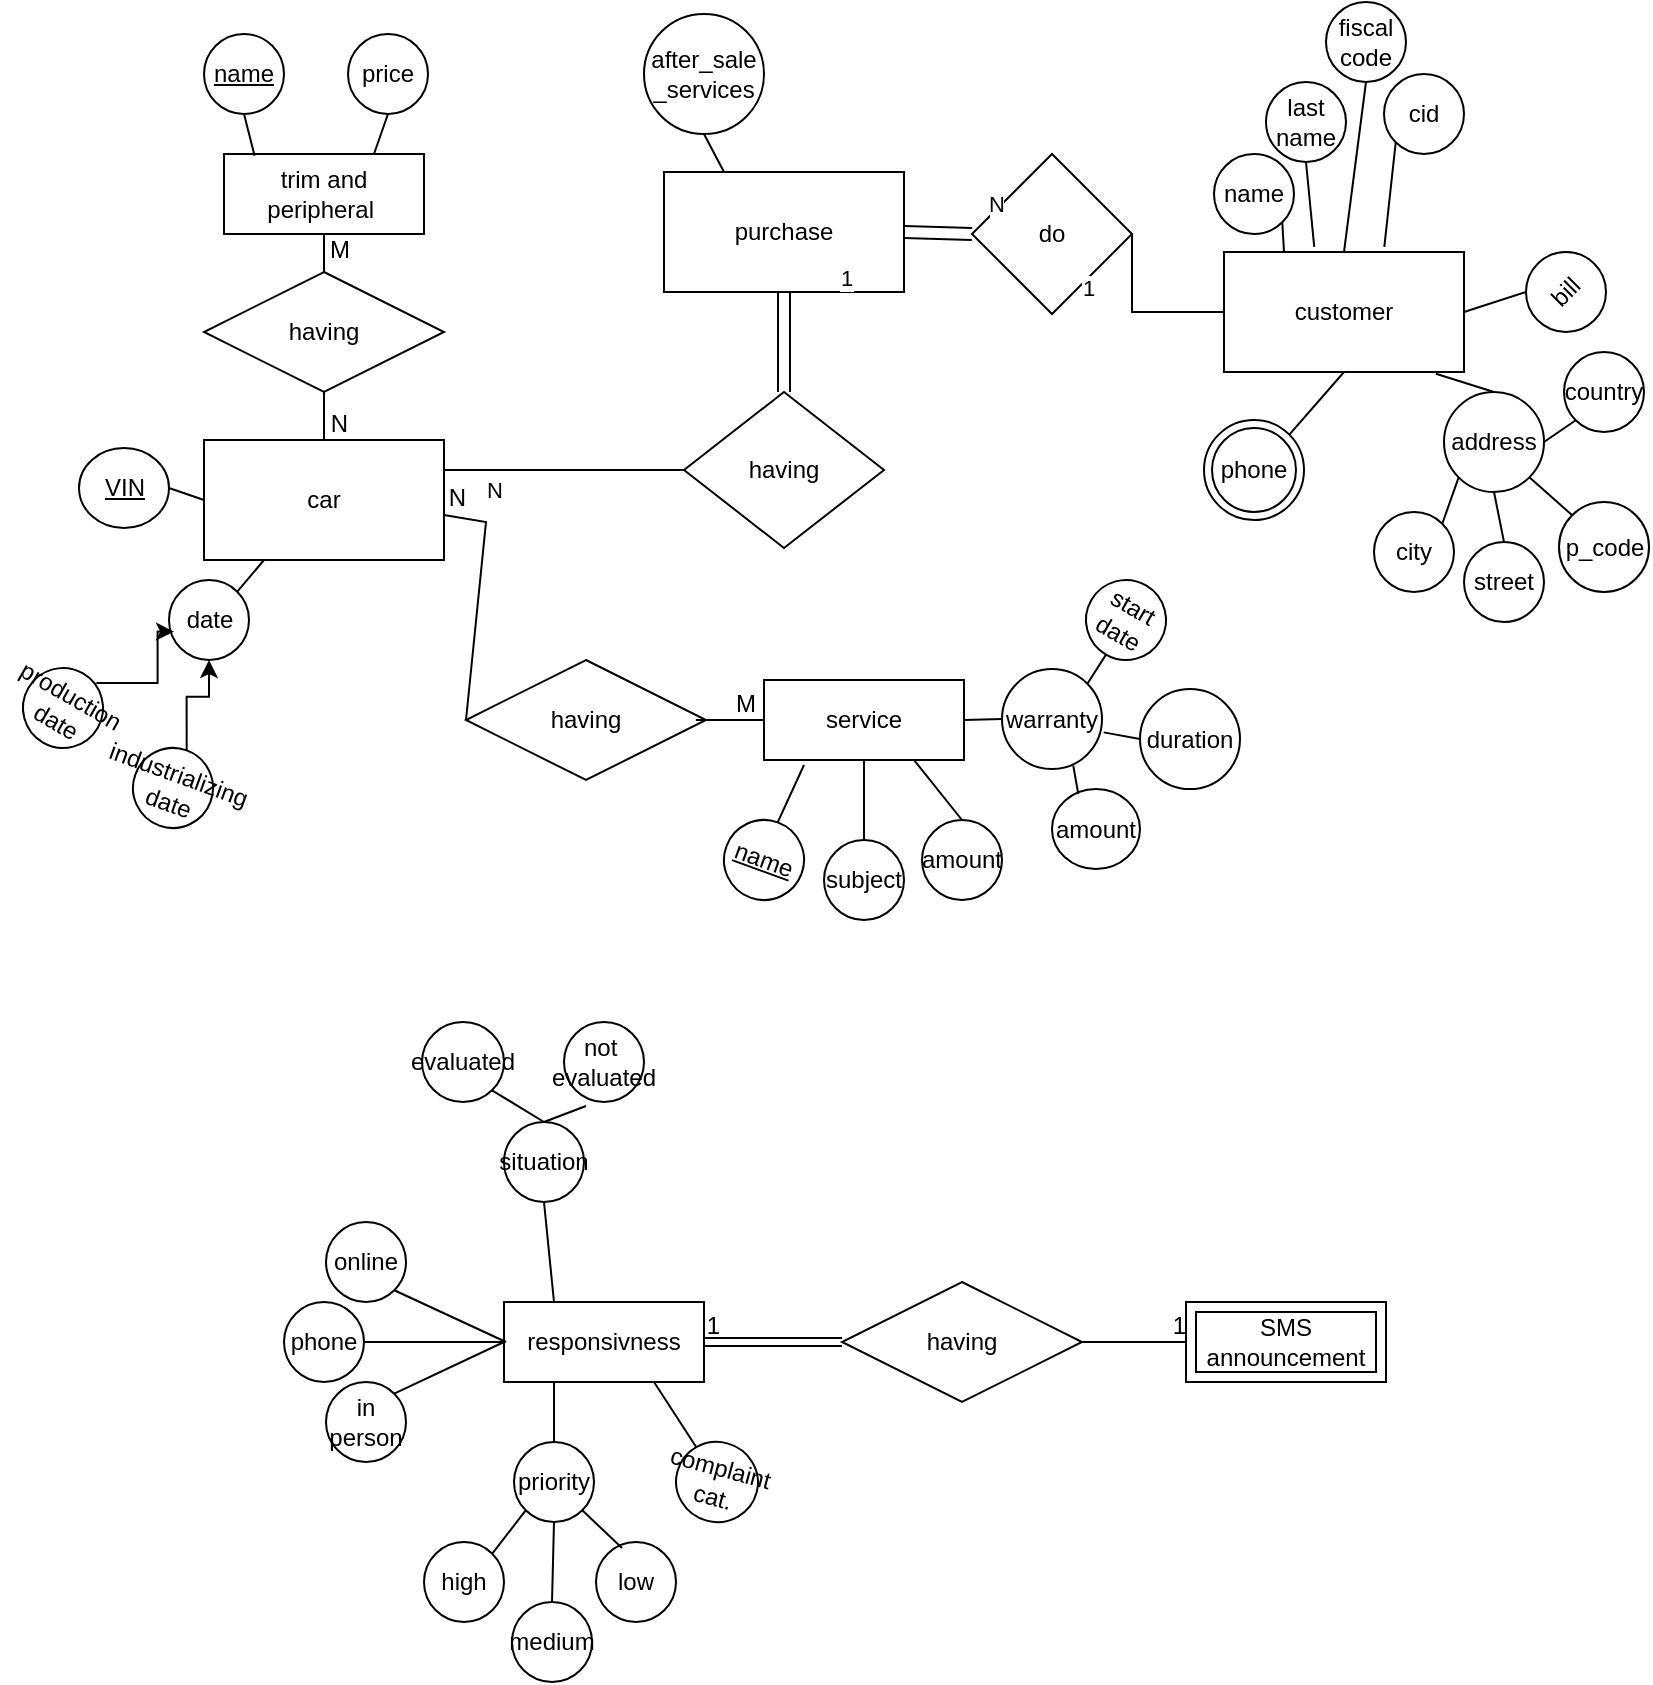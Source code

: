 <mxfile version="20.1.1" type="github">
  <diagram id="R2lEEEUBdFMjLlhIrx00" name="Page-1">
    <mxGraphModel dx="1662" dy="762" grid="1" gridSize="10" guides="1" tooltips="1" connect="1" arrows="1" fold="1" page="1" pageScale="1" pageWidth="850" pageHeight="1100" math="0" shadow="0" extFonts="Permanent Marker^https://fonts.googleapis.com/css?family=Permanent+Marker">
      <root>
        <mxCell id="0" />
        <mxCell id="1" parent="0" />
        <mxCell id="VcXtkFI63KXnIuvHoUmG-1" value="customer" style="rounded=0.5;whiteSpace=wrap;html=1;" parent="1" vertex="1">
          <mxGeometry x="629" y="125" width="120" height="60" as="geometry" />
        </mxCell>
        <mxCell id="VcXtkFI63KXnIuvHoUmG-2" value="name" style="ellipse;whiteSpace=wrap;html=1;aspect=fixed;" parent="1" vertex="1">
          <mxGeometry x="624" y="76" width="40" height="40" as="geometry" />
        </mxCell>
        <mxCell id="VcXtkFI63KXnIuvHoUmG-3" value="last name" style="ellipse;whiteSpace=wrap;html=1;aspect=fixed;" parent="1" vertex="1">
          <mxGeometry x="650" y="40" width="40" height="40" as="geometry" />
        </mxCell>
        <mxCell id="VcXtkFI63KXnIuvHoUmG-4" value="fiscal code" style="ellipse;whiteSpace=wrap;html=1;aspect=fixed;" parent="1" vertex="1">
          <mxGeometry x="680" width="40" height="40" as="geometry" />
        </mxCell>
        <mxCell id="VcXtkFI63KXnIuvHoUmG-5" value="cid" style="ellipse;whiteSpace=wrap;html=1;aspect=fixed;" parent="1" vertex="1">
          <mxGeometry x="709" y="36" width="40" height="40" as="geometry" />
        </mxCell>
        <mxCell id="VcXtkFI63KXnIuvHoUmG-6" value="phone" style="ellipse;shape=doubleEllipse;whiteSpace=wrap;html=1;aspect=fixed;" parent="1" vertex="1">
          <mxGeometry x="619" y="209" width="50" height="50" as="geometry" />
        </mxCell>
        <mxCell id="VcXtkFI63KXnIuvHoUmG-7" value="address" style="ellipse;whiteSpace=wrap;html=1;aspect=fixed;" parent="1" vertex="1">
          <mxGeometry x="739" y="195" width="50" height="50" as="geometry" />
        </mxCell>
        <mxCell id="VcXtkFI63KXnIuvHoUmG-8" value="city" style="ellipse;whiteSpace=wrap;html=1;aspect=fixed;" parent="1" vertex="1">
          <mxGeometry x="704" y="255" width="40" height="40" as="geometry" />
        </mxCell>
        <mxCell id="VcXtkFI63KXnIuvHoUmG-9" value="street" style="ellipse;whiteSpace=wrap;html=1;aspect=fixed;" parent="1" vertex="1">
          <mxGeometry x="749" y="270" width="40" height="40" as="geometry" />
        </mxCell>
        <mxCell id="VcXtkFI63KXnIuvHoUmG-10" value="country" style="ellipse;whiteSpace=wrap;html=1;aspect=fixed;" parent="1" vertex="1">
          <mxGeometry x="799" y="175" width="40" height="40" as="geometry" />
        </mxCell>
        <mxCell id="VcXtkFI63KXnIuvHoUmG-12" value="p_code" style="ellipse;whiteSpace=wrap;html=1;aspect=fixed;" parent="1" vertex="1">
          <mxGeometry x="796.5" y="250" width="45" height="45" as="geometry" />
        </mxCell>
        <mxCell id="VcXtkFI63KXnIuvHoUmG-14" value="bill" style="ellipse;whiteSpace=wrap;html=1;aspect=fixed;rotation=-45;" parent="1" vertex="1">
          <mxGeometry x="780" y="125" width="40" height="40" as="geometry" />
        </mxCell>
        <mxCell id="VcXtkFI63KXnIuvHoUmG-16" value="" style="endArrow=none;html=1;rounded=0;entryX=0;entryY=1;entryDx=0;entryDy=0;exitX=0.668;exitY=-0.042;exitDx=0;exitDy=0;exitPerimeter=0;" parent="1" source="VcXtkFI63KXnIuvHoUmG-1" target="VcXtkFI63KXnIuvHoUmG-5" edge="1">
          <mxGeometry width="50" height="50" relative="1" as="geometry">
            <mxPoint x="929" y="375" as="sourcePoint" />
            <mxPoint x="979" y="325" as="targetPoint" />
          </mxGeometry>
        </mxCell>
        <mxCell id="VcXtkFI63KXnIuvHoUmG-17" value="" style="endArrow=none;html=1;rounded=0;entryX=0.5;entryY=1;entryDx=0;entryDy=0;exitX=0.5;exitY=0;exitDx=0;exitDy=0;" parent="1" source="VcXtkFI63KXnIuvHoUmG-1" target="VcXtkFI63KXnIuvHoUmG-4" edge="1">
          <mxGeometry width="50" height="50" relative="1" as="geometry">
            <mxPoint x="929" y="375" as="sourcePoint" />
            <mxPoint x="979" y="325" as="targetPoint" />
          </mxGeometry>
        </mxCell>
        <mxCell id="VcXtkFI63KXnIuvHoUmG-18" value="" style="endArrow=none;html=1;rounded=0;entryX=0.5;entryY=1;entryDx=0;entryDy=0;exitX=0.376;exitY=-0.042;exitDx=0;exitDy=0;exitPerimeter=0;" parent="1" source="VcXtkFI63KXnIuvHoUmG-1" target="VcXtkFI63KXnIuvHoUmG-3" edge="1">
          <mxGeometry width="50" height="50" relative="1" as="geometry">
            <mxPoint x="929" y="375" as="sourcePoint" />
            <mxPoint x="979" y="325" as="targetPoint" />
          </mxGeometry>
        </mxCell>
        <mxCell id="VcXtkFI63KXnIuvHoUmG-19" value="" style="endArrow=none;html=1;rounded=0;entryX=1;entryY=1;entryDx=0;entryDy=0;exitX=0.25;exitY=0;exitDx=0;exitDy=0;" parent="1" source="VcXtkFI63KXnIuvHoUmG-1" target="VcXtkFI63KXnIuvHoUmG-2" edge="1">
          <mxGeometry width="50" height="50" relative="1" as="geometry">
            <mxPoint x="929" y="375" as="sourcePoint" />
            <mxPoint x="979" y="325" as="targetPoint" />
          </mxGeometry>
        </mxCell>
        <mxCell id="VcXtkFI63KXnIuvHoUmG-20" value="" style="endArrow=none;html=1;rounded=0;entryX=1;entryY=0;entryDx=0;entryDy=0;exitX=0.5;exitY=1;exitDx=0;exitDy=0;" parent="1" source="VcXtkFI63KXnIuvHoUmG-1" target="VcXtkFI63KXnIuvHoUmG-6" edge="1">
          <mxGeometry width="50" height="50" relative="1" as="geometry">
            <mxPoint x="929" y="375" as="sourcePoint" />
            <mxPoint x="979" y="325" as="targetPoint" />
          </mxGeometry>
        </mxCell>
        <mxCell id="VcXtkFI63KXnIuvHoUmG-21" value="" style="endArrow=none;html=1;rounded=0;entryX=1;entryY=0.5;entryDx=0;entryDy=0;exitX=0;exitY=0;exitDx=0;exitDy=0;" parent="1" source="VcXtkFI63KXnIuvHoUmG-14" target="VcXtkFI63KXnIuvHoUmG-1" edge="1">
          <mxGeometry width="50" height="50" relative="1" as="geometry">
            <mxPoint x="929" y="375" as="sourcePoint" />
            <mxPoint x="979" y="325" as="targetPoint" />
          </mxGeometry>
        </mxCell>
        <mxCell id="VcXtkFI63KXnIuvHoUmG-22" value="" style="endArrow=none;html=1;rounded=0;entryX=0.883;entryY=1.014;entryDx=0;entryDy=0;exitX=0.5;exitY=0;exitDx=0;exitDy=0;entryPerimeter=0;" parent="1" source="VcXtkFI63KXnIuvHoUmG-7" target="VcXtkFI63KXnIuvHoUmG-1" edge="1">
          <mxGeometry width="50" height="50" relative="1" as="geometry">
            <mxPoint x="929" y="375" as="sourcePoint" />
            <mxPoint x="979" y="325" as="targetPoint" />
          </mxGeometry>
        </mxCell>
        <mxCell id="VcXtkFI63KXnIuvHoUmG-23" value="" style="endArrow=none;html=1;rounded=0;entryX=1;entryY=1;entryDx=0;entryDy=0;exitX=0;exitY=0;exitDx=0;exitDy=0;" parent="1" source="VcXtkFI63KXnIuvHoUmG-12" target="VcXtkFI63KXnIuvHoUmG-7" edge="1">
          <mxGeometry width="50" height="50" relative="1" as="geometry">
            <mxPoint x="1029" y="335" as="sourcePoint" />
            <mxPoint x="1079" y="285" as="targetPoint" />
          </mxGeometry>
        </mxCell>
        <mxCell id="VcXtkFI63KXnIuvHoUmG-24" value="" style="endArrow=none;html=1;rounded=0;entryX=0.5;entryY=1;entryDx=0;entryDy=0;exitX=0.5;exitY=0;exitDx=0;exitDy=0;" parent="1" source="VcXtkFI63KXnIuvHoUmG-9" target="VcXtkFI63KXnIuvHoUmG-7" edge="1">
          <mxGeometry width="50" height="50" relative="1" as="geometry">
            <mxPoint x="1029" y="335" as="sourcePoint" />
            <mxPoint x="1079" y="285" as="targetPoint" />
          </mxGeometry>
        </mxCell>
        <mxCell id="VcXtkFI63KXnIuvHoUmG-25" value="" style="endArrow=none;html=1;rounded=0;entryX=0;entryY=1;entryDx=0;entryDy=0;exitX=1;exitY=0;exitDx=0;exitDy=0;" parent="1" source="VcXtkFI63KXnIuvHoUmG-8" target="VcXtkFI63KXnIuvHoUmG-7" edge="1">
          <mxGeometry width="50" height="50" relative="1" as="geometry">
            <mxPoint x="1029" y="335" as="sourcePoint" />
            <mxPoint x="1079" y="285" as="targetPoint" />
          </mxGeometry>
        </mxCell>
        <mxCell id="VcXtkFI63KXnIuvHoUmG-26" value="" style="endArrow=none;html=1;rounded=0;exitX=0;exitY=1;exitDx=0;exitDy=0;entryX=1;entryY=0.5;entryDx=0;entryDy=0;" parent="1" source="VcXtkFI63KXnIuvHoUmG-10" target="VcXtkFI63KXnIuvHoUmG-7" edge="1">
          <mxGeometry width="50" height="50" relative="1" as="geometry">
            <mxPoint x="1029" y="335" as="sourcePoint" />
            <mxPoint x="790" y="220" as="targetPoint" />
          </mxGeometry>
        </mxCell>
        <mxCell id="VcXtkFI63KXnIuvHoUmG-27" value="purchase" style="rounded=0;whiteSpace=wrap;html=1;" parent="1" vertex="1">
          <mxGeometry x="349" y="85" width="120" height="60" as="geometry" />
        </mxCell>
        <mxCell id="VcXtkFI63KXnIuvHoUmG-28" value="do" style="rhombus;whiteSpace=wrap;html=1;" parent="1" vertex="1">
          <mxGeometry x="503" y="76" width="80" height="80" as="geometry" />
        </mxCell>
        <mxCell id="VcXtkFI63KXnIuvHoUmG-31" value="after_sale&lt;br&gt;_services" style="ellipse;whiteSpace=wrap;html=1;aspect=fixed;" parent="1" vertex="1">
          <mxGeometry x="339" y="6" width="60" height="60" as="geometry" />
        </mxCell>
        <mxCell id="VcXtkFI63KXnIuvHoUmG-32" value="" style="endArrow=none;html=1;rounded=0;entryX=0.5;entryY=1;entryDx=0;entryDy=0;exitX=0.25;exitY=0;exitDx=0;exitDy=0;" parent="1" source="VcXtkFI63KXnIuvHoUmG-27" target="VcXtkFI63KXnIuvHoUmG-31" edge="1">
          <mxGeometry width="50" height="50" relative="1" as="geometry">
            <mxPoint x="461" y="150" as="sourcePoint" />
            <mxPoint x="411" y="340" as="targetPoint" />
          </mxGeometry>
        </mxCell>
        <mxCell id="VcXtkFI63KXnIuvHoUmG-39" value="" style="endArrow=classic;html=1;rounded=0;shape=link;width=6;entryX=1;entryY=0.5;entryDx=0;entryDy=0;exitX=0;exitY=0.5;exitDx=0;exitDy=0;" parent="1" source="VcXtkFI63KXnIuvHoUmG-28" target="VcXtkFI63KXnIuvHoUmG-27" edge="1">
          <mxGeometry relative="1" as="geometry">
            <mxPoint x="351" y="180" as="sourcePoint" />
            <mxPoint x="441" y="370" as="targetPoint" />
            <Array as="points" />
          </mxGeometry>
        </mxCell>
        <mxCell id="VcXtkFI63KXnIuvHoUmG-40" value="N" style="edgeLabel;resizable=0;html=1;align=center;verticalAlign=middle;" parent="VcXtkFI63KXnIuvHoUmG-39" connectable="0" vertex="1">
          <mxGeometry relative="1" as="geometry">
            <mxPoint x="29" y="-15" as="offset" />
          </mxGeometry>
        </mxCell>
        <mxCell id="VcXtkFI63KXnIuvHoUmG-50" value="" style="endArrow=0;html=1;rounded=0;exitX=0;exitY=0.5;exitDx=0;exitDy=0;entryX=1;entryY=0.5;entryDx=0;entryDy=0;" parent="1" source="VcXtkFI63KXnIuvHoUmG-1" target="VcXtkFI63KXnIuvHoUmG-28" edge="1">
          <mxGeometry relative="1" as="geometry">
            <mxPoint x="375" y="348" as="sourcePoint" />
            <mxPoint x="475" y="348" as="targetPoint" />
            <Array as="points">
              <mxPoint x="583" y="155" />
            </Array>
          </mxGeometry>
        </mxCell>
        <mxCell id="VcXtkFI63KXnIuvHoUmG-51" value="1" style="edgeLabel;resizable=0;html=1;align=center;verticalAlign=middle;" parent="VcXtkFI63KXnIuvHoUmG-50" connectable="0" vertex="1">
          <mxGeometry relative="1" as="geometry">
            <mxPoint x="-26" y="-12" as="offset" />
          </mxGeometry>
        </mxCell>
        <mxCell id="VcXtkFI63KXnIuvHoUmG-52" value="car" style="rounded=0;whiteSpace=wrap;html=1;" parent="1" vertex="1">
          <mxGeometry x="119" y="219" width="120" height="60" as="geometry" />
        </mxCell>
        <mxCell id="VcXtkFI63KXnIuvHoUmG-53" value="having" style="rhombus;whiteSpace=wrap;html=1;rotation=0;" parent="1" vertex="1">
          <mxGeometry x="359" y="195" width="100" height="78" as="geometry" />
        </mxCell>
        <mxCell id="VcXtkFI63KXnIuvHoUmG-54" value="" style="endArrow=classic;html=1;rounded=0;shape=link;width=6;entryX=0.5;entryY=1;entryDx=0;entryDy=0;" parent="1" source="VcXtkFI63KXnIuvHoUmG-53" target="VcXtkFI63KXnIuvHoUmG-27" edge="1">
          <mxGeometry relative="1" as="geometry">
            <mxPoint x="491" y="287.5" as="sourcePoint" />
            <mxPoint x="571" y="287.5" as="targetPoint" />
          </mxGeometry>
        </mxCell>
        <mxCell id="VcXtkFI63KXnIuvHoUmG-55" value="1" style="edgeLabel;resizable=0;html=1;align=center;verticalAlign=middle;" parent="VcXtkFI63KXnIuvHoUmG-54" connectable="0" vertex="1">
          <mxGeometry relative="1" as="geometry">
            <mxPoint x="31" y="-32" as="offset" />
          </mxGeometry>
        </mxCell>
        <mxCell id="VcXtkFI63KXnIuvHoUmG-56" value="" style="endArrow=0;html=1;rounded=0;exitX=1;exitY=0.25;exitDx=0;exitDy=0;entryX=0;entryY=0.5;entryDx=0;entryDy=0;" parent="1" source="VcXtkFI63KXnIuvHoUmG-52" target="VcXtkFI63KXnIuvHoUmG-53" edge="1">
          <mxGeometry relative="1" as="geometry">
            <mxPoint x="261" y="132" as="sourcePoint" />
            <mxPoint x="331" y="132" as="targetPoint" />
            <Array as="points" />
          </mxGeometry>
        </mxCell>
        <mxCell id="VcXtkFI63KXnIuvHoUmG-57" value="N" style="edgeLabel;resizable=0;html=1;align=center;verticalAlign=middle;" parent="VcXtkFI63KXnIuvHoUmG-56" connectable="0" vertex="1">
          <mxGeometry relative="1" as="geometry">
            <mxPoint x="-35" y="10" as="offset" />
          </mxGeometry>
        </mxCell>
        <mxCell id="VcXtkFI63KXnIuvHoUmG-60" value="" style="endArrow=none;html=1;rounded=0;exitX=1;exitY=0.5;exitDx=0;exitDy=0;entryX=0;entryY=0.5;entryDx=0;entryDy=0;" parent="1" source="VcXtkFI63KXnIuvHoUmG-68" target="VcXtkFI63KXnIuvHoUmG-52" edge="1">
          <mxGeometry width="50" height="50" relative="1" as="geometry">
            <mxPoint x="99" y="253" as="sourcePoint" />
            <mxPoint x="309" y="143" as="targetPoint" />
          </mxGeometry>
        </mxCell>
        <mxCell id="VcXtkFI63KXnIuvHoUmG-61" value="date" style="ellipse;whiteSpace=wrap;html=1;aspect=fixed;" parent="1" vertex="1">
          <mxGeometry x="101.5" y="289" width="40" height="40" as="geometry" />
        </mxCell>
        <mxCell id="VcXtkFI63KXnIuvHoUmG-62" value="" style="endArrow=none;html=1;rounded=0;entryX=0.25;entryY=1;entryDx=0;entryDy=0;exitX=1;exitY=0;exitDx=0;exitDy=0;" parent="1" source="VcXtkFI63KXnIuvHoUmG-61" target="VcXtkFI63KXnIuvHoUmG-52" edge="1">
          <mxGeometry width="50" height="50" relative="1" as="geometry">
            <mxPoint x="259" y="193" as="sourcePoint" />
            <mxPoint x="309" y="143" as="targetPoint" />
          </mxGeometry>
        </mxCell>
        <mxCell id="VcXtkFI63KXnIuvHoUmG-64" style="edgeStyle=orthogonalEdgeStyle;rounded=0;orthogonalLoop=1;jettySize=auto;html=1;exitX=0.021;exitY=0.295;exitDx=0;exitDy=0;entryX=0.063;entryY=0.646;entryDx=0;entryDy=0;entryPerimeter=0;exitPerimeter=0;" parent="1" source="VcXtkFI63KXnIuvHoUmG-63" target="VcXtkFI63KXnIuvHoUmG-61" edge="1">
          <mxGeometry relative="1" as="geometry" />
        </mxCell>
        <mxCell id="VcXtkFI63KXnIuvHoUmG-63" value="production date" style="ellipse;whiteSpace=wrap;html=1;aspect=fixed;direction=south;rotation=30;" parent="1" vertex="1">
          <mxGeometry x="28.5" y="333" width="40" height="40" as="geometry" />
        </mxCell>
        <mxCell id="VcXtkFI63KXnIuvHoUmG-66" style="edgeStyle=orthogonalEdgeStyle;rounded=0;orthogonalLoop=1;jettySize=auto;html=1;exitX=0.5;exitY=0;exitDx=0;exitDy=0;entryX=0.5;entryY=1;entryDx=0;entryDy=0;" parent="1" source="VcXtkFI63KXnIuvHoUmG-65" target="VcXtkFI63KXnIuvHoUmG-61" edge="1">
          <mxGeometry relative="1" as="geometry">
            <mxPoint x="123.5" y="353" as="targetPoint" />
          </mxGeometry>
        </mxCell>
        <mxCell id="VcXtkFI63KXnIuvHoUmG-65" value="industrializing date" style="ellipse;whiteSpace=wrap;html=1;aspect=fixed;rotation=20;" parent="1" vertex="1">
          <mxGeometry x="83.5" y="373" width="40" height="40" as="geometry" />
        </mxCell>
        <mxCell id="VcXtkFI63KXnIuvHoUmG-67" value="service" style="whiteSpace=wrap;html=1;align=center;" parent="1" vertex="1">
          <mxGeometry x="399" y="339" width="100" height="40" as="geometry" />
        </mxCell>
        <mxCell id="VcXtkFI63KXnIuvHoUmG-68" value="VIN" style="ellipse;whiteSpace=wrap;html=1;align=center;fontStyle=4;" parent="1" vertex="1">
          <mxGeometry x="56.5" y="223" width="45" height="40" as="geometry" />
        </mxCell>
        <mxCell id="VcXtkFI63KXnIuvHoUmG-69" value="having" style="shape=rhombus;perimeter=rhombusPerimeter;whiteSpace=wrap;html=1;align=center;rotation=0;" parent="1" vertex="1">
          <mxGeometry x="250" y="329" width="120" height="60" as="geometry" />
        </mxCell>
        <mxCell id="VcXtkFI63KXnIuvHoUmG-70" value="" style="endArrow=none;html=1;rounded=0;entryX=1;entryY=0.625;entryDx=0;entryDy=0;entryPerimeter=0;exitX=0;exitY=0.5;exitDx=0;exitDy=0;" parent="1" source="VcXtkFI63KXnIuvHoUmG-69" target="VcXtkFI63KXnIuvHoUmG-52" edge="1">
          <mxGeometry relative="1" as="geometry">
            <mxPoint x="251" y="343" as="sourcePoint" />
            <mxPoint x="521" y="153" as="targetPoint" />
            <Array as="points">
              <mxPoint x="260" y="260" />
            </Array>
          </mxGeometry>
        </mxCell>
        <mxCell id="VcXtkFI63KXnIuvHoUmG-71" value="N" style="resizable=0;html=1;align=right;verticalAlign=bottom;" parent="VcXtkFI63KXnIuvHoUmG-70" connectable="0" vertex="1">
          <mxGeometry x="1" relative="1" as="geometry">
            <mxPoint x="12" as="offset" />
          </mxGeometry>
        </mxCell>
        <mxCell id="VcXtkFI63KXnIuvHoUmG-73" value="" style="endArrow=none;html=1;rounded=0;entryX=0;entryY=0.5;entryDx=0;entryDy=0;exitX=0.958;exitY=0.5;exitDx=0;exitDy=0;exitPerimeter=0;" parent="1" source="VcXtkFI63KXnIuvHoUmG-69" target="VcXtkFI63KXnIuvHoUmG-67" edge="1">
          <mxGeometry relative="1" as="geometry">
            <mxPoint x="359" y="359" as="sourcePoint" />
            <mxPoint x="429" y="359" as="targetPoint" />
          </mxGeometry>
        </mxCell>
        <mxCell id="VcXtkFI63KXnIuvHoUmG-74" value="M" style="resizable=0;html=1;align=right;verticalAlign=bottom;" parent="VcXtkFI63KXnIuvHoUmG-73" connectable="0" vertex="1">
          <mxGeometry x="1" relative="1" as="geometry">
            <mxPoint x="-3" as="offset" />
          </mxGeometry>
        </mxCell>
        <mxCell id="VcXtkFI63KXnIuvHoUmG-75" value="name" style="ellipse;whiteSpace=wrap;html=1;align=center;fontStyle=4;rotation=20;" parent="1" vertex="1">
          <mxGeometry x="379" y="409" width="40" height="40" as="geometry" />
        </mxCell>
        <mxCell id="VcXtkFI63KXnIuvHoUmG-77" value="" style="endArrow=none;html=1;rounded=0;entryX=0.5;entryY=0;entryDx=0;entryDy=0;exitX=0.2;exitY=1.063;exitDx=0;exitDy=0;exitPerimeter=0;" parent="1" source="VcXtkFI63KXnIuvHoUmG-67" target="VcXtkFI63KXnIuvHoUmG-75" edge="1">
          <mxGeometry relative="1" as="geometry">
            <mxPoint x="109" y="169" as="sourcePoint" />
            <mxPoint x="269" y="169" as="targetPoint" />
          </mxGeometry>
        </mxCell>
        <mxCell id="VcXtkFI63KXnIuvHoUmG-78" value="subject" style="ellipse;whiteSpace=wrap;html=1;align=center;" parent="1" vertex="1">
          <mxGeometry x="429" y="419" width="40" height="40" as="geometry" />
        </mxCell>
        <mxCell id="VcXtkFI63KXnIuvHoUmG-79" value="" style="endArrow=none;html=1;rounded=0;entryX=0.5;entryY=0;entryDx=0;entryDy=0;exitX=0.5;exitY=1;exitDx=0;exitDy=0;" parent="1" source="VcXtkFI63KXnIuvHoUmG-67" target="VcXtkFI63KXnIuvHoUmG-78" edge="1">
          <mxGeometry relative="1" as="geometry">
            <mxPoint x="109" y="169" as="sourcePoint" />
            <mxPoint x="269" y="169" as="targetPoint" />
          </mxGeometry>
        </mxCell>
        <mxCell id="VcXtkFI63KXnIuvHoUmG-80" value="amount" style="ellipse;whiteSpace=wrap;html=1;align=center;" parent="1" vertex="1">
          <mxGeometry x="478" y="409" width="40" height="40" as="geometry" />
        </mxCell>
        <mxCell id="VcXtkFI63KXnIuvHoUmG-81" value="" style="endArrow=none;html=1;rounded=0;entryX=0.5;entryY=0;entryDx=0;entryDy=0;exitX=0.75;exitY=1;exitDx=0;exitDy=0;" parent="1" source="VcXtkFI63KXnIuvHoUmG-67" target="VcXtkFI63KXnIuvHoUmG-80" edge="1">
          <mxGeometry relative="1" as="geometry">
            <mxPoint x="109" y="169" as="sourcePoint" />
            <mxPoint x="269" y="169" as="targetPoint" />
          </mxGeometry>
        </mxCell>
        <mxCell id="VcXtkFI63KXnIuvHoUmG-82" value="warranty" style="ellipse;whiteSpace=wrap;html=1;align=center;" parent="1" vertex="1">
          <mxGeometry x="518" y="333.54" width="50" height="50" as="geometry" />
        </mxCell>
        <mxCell id="VcXtkFI63KXnIuvHoUmG-83" value="" style="endArrow=none;html=1;rounded=0;entryX=0;entryY=0.5;entryDx=0;entryDy=0;exitX=1;exitY=0.5;exitDx=0;exitDy=0;" parent="1" source="VcXtkFI63KXnIuvHoUmG-67" target="VcXtkFI63KXnIuvHoUmG-82" edge="1">
          <mxGeometry relative="1" as="geometry">
            <mxPoint x="275" y="269" as="sourcePoint" />
            <mxPoint x="435" y="269" as="targetPoint" />
          </mxGeometry>
        </mxCell>
        <mxCell id="VcXtkFI63KXnIuvHoUmG-84" value="" style="endArrow=none;html=1;rounded=0;exitX=1;exitY=0;exitDx=0;exitDy=0;entryX=0.5;entryY=1;entryDx=0;entryDy=0;" parent="1" source="VcXtkFI63KXnIuvHoUmG-82" target="VcXtkFI63KXnIuvHoUmG-85" edge="1">
          <mxGeometry relative="1" as="geometry">
            <mxPoint x="268" y="273.54" as="sourcePoint" />
            <mxPoint x="628" y="323.54" as="targetPoint" />
          </mxGeometry>
        </mxCell>
        <mxCell id="VcXtkFI63KXnIuvHoUmG-85" value="start&lt;br&gt;date" style="ellipse;whiteSpace=wrap;html=1;align=center;rotation=30;" parent="1" vertex="1">
          <mxGeometry x="560" y="289" width="40" height="40" as="geometry" />
        </mxCell>
        <mxCell id="VcXtkFI63KXnIuvHoUmG-86" value="duration" style="ellipse;whiteSpace=wrap;html=1;align=center;rotation=0;" parent="1" vertex="1">
          <mxGeometry x="587" y="343.54" width="50" height="50" as="geometry" />
        </mxCell>
        <mxCell id="VcXtkFI63KXnIuvHoUmG-87" value="" style="endArrow=none;html=1;rounded=0;entryX=0;entryY=0.5;entryDx=0;entryDy=0;exitX=1.017;exitY=0.633;exitDx=0;exitDy=0;exitPerimeter=0;" parent="1" source="VcXtkFI63KXnIuvHoUmG-82" target="VcXtkFI63KXnIuvHoUmG-86" edge="1">
          <mxGeometry relative="1" as="geometry">
            <mxPoint x="538" y="370" as="sourcePoint" />
            <mxPoint x="398" y="285" as="targetPoint" />
          </mxGeometry>
        </mxCell>
        <mxCell id="VcXtkFI63KXnIuvHoUmG-88" value="amount" style="ellipse;whiteSpace=wrap;html=1;align=center;" parent="1" vertex="1">
          <mxGeometry x="543" y="393.54" width="44" height="40" as="geometry" />
        </mxCell>
        <mxCell id="VcXtkFI63KXnIuvHoUmG-89" value="" style="endArrow=none;html=1;rounded=0;entryX=0.299;entryY=0.063;entryDx=0;entryDy=0;entryPerimeter=0;exitX=0.713;exitY=0.967;exitDx=0;exitDy=0;exitPerimeter=0;" parent="1" source="VcXtkFI63KXnIuvHoUmG-82" target="VcXtkFI63KXnIuvHoUmG-88" edge="1">
          <mxGeometry relative="1" as="geometry">
            <mxPoint x="342" y="153.54" as="sourcePoint" />
            <mxPoint x="502" y="153.54" as="targetPoint" />
          </mxGeometry>
        </mxCell>
        <mxCell id="VcXtkFI63KXnIuvHoUmG-90" value="having" style="shape=rhombus;perimeter=rhombusPerimeter;whiteSpace=wrap;html=1;align=center;" parent="1" vertex="1">
          <mxGeometry x="119" y="135" width="120" height="60" as="geometry" />
        </mxCell>
        <mxCell id="VcXtkFI63KXnIuvHoUmG-93" value="trim and peripheral&amp;nbsp;" style="whiteSpace=wrap;html=1;align=center;" parent="1" vertex="1">
          <mxGeometry x="129" y="76" width="100" height="40" as="geometry" />
        </mxCell>
        <mxCell id="VcXtkFI63KXnIuvHoUmG-94" value="name" style="ellipse;whiteSpace=wrap;html=1;align=center;fontStyle=4;" parent="1" vertex="1">
          <mxGeometry x="119" y="16" width="40" height="40" as="geometry" />
        </mxCell>
        <mxCell id="VcXtkFI63KXnIuvHoUmG-95" value="" style="endArrow=none;html=1;rounded=0;exitX=0.153;exitY=0.021;exitDx=0;exitDy=0;exitPerimeter=0;entryX=0.5;entryY=1;entryDx=0;entryDy=0;" parent="1" source="VcXtkFI63KXnIuvHoUmG-93" target="VcXtkFI63KXnIuvHoUmG-94" edge="1">
          <mxGeometry relative="1" as="geometry">
            <mxPoint x="361" y="196" as="sourcePoint" />
            <mxPoint x="521" y="196" as="targetPoint" />
          </mxGeometry>
        </mxCell>
        <mxCell id="VcXtkFI63KXnIuvHoUmG-96" value="price" style="ellipse;whiteSpace=wrap;html=1;align=center;" parent="1" vertex="1">
          <mxGeometry x="191" y="16" width="40" height="40" as="geometry" />
        </mxCell>
        <mxCell id="VcXtkFI63KXnIuvHoUmG-99" value="" style="endArrow=none;html=1;rounded=0;entryX=0.5;entryY=1;entryDx=0;entryDy=0;exitX=0.75;exitY=0;exitDx=0;exitDy=0;" parent="1" source="VcXtkFI63KXnIuvHoUmG-93" target="VcXtkFI63KXnIuvHoUmG-96" edge="1">
          <mxGeometry relative="1" as="geometry">
            <mxPoint x="361" y="196" as="sourcePoint" />
            <mxPoint x="521" y="196" as="targetPoint" />
          </mxGeometry>
        </mxCell>
        <mxCell id="VcXtkFI63KXnIuvHoUmG-100" value="" style="endArrow=none;html=1;rounded=0;entryX=0.5;entryY=0;entryDx=0;entryDy=0;exitX=0.5;exitY=1;exitDx=0;exitDy=0;" parent="1" source="VcXtkFI63KXnIuvHoUmG-90" target="VcXtkFI63KXnIuvHoUmG-52" edge="1">
          <mxGeometry relative="1" as="geometry">
            <mxPoint x="323" y="217.25" as="sourcePoint" />
            <mxPoint x="311" y="134.75" as="targetPoint" />
            <Array as="points" />
          </mxGeometry>
        </mxCell>
        <mxCell id="VcXtkFI63KXnIuvHoUmG-101" value="N" style="resizable=0;html=1;align=right;verticalAlign=bottom;" parent="VcXtkFI63KXnIuvHoUmG-100" connectable="0" vertex="1">
          <mxGeometry x="1" relative="1" as="geometry">
            <mxPoint x="12" as="offset" />
          </mxGeometry>
        </mxCell>
        <mxCell id="VcXtkFI63KXnIuvHoUmG-102" value="" style="endArrow=none;html=1;rounded=0;entryX=0.5;entryY=1;entryDx=0;entryDy=0;exitX=0.5;exitY=0;exitDx=0;exitDy=0;" parent="1" source="VcXtkFI63KXnIuvHoUmG-90" target="VcXtkFI63KXnIuvHoUmG-93" edge="1">
          <mxGeometry relative="1" as="geometry">
            <mxPoint x="176" y="146" as="sourcePoint" />
            <mxPoint x="226" y="123" as="targetPoint" />
          </mxGeometry>
        </mxCell>
        <mxCell id="VcXtkFI63KXnIuvHoUmG-103" value="M" style="resizable=0;html=1;align=right;verticalAlign=bottom;" parent="VcXtkFI63KXnIuvHoUmG-102" connectable="0" vertex="1">
          <mxGeometry x="1" relative="1" as="geometry">
            <mxPoint x="13" y="16" as="offset" />
          </mxGeometry>
        </mxCell>
        <mxCell id="CghPYJ2mI8VZy3EIdNW--1" value="responsivness" style="whiteSpace=wrap;html=1;align=center;" vertex="1" parent="1">
          <mxGeometry x="269" y="650" width="100" height="40" as="geometry" />
        </mxCell>
        <mxCell id="CghPYJ2mI8VZy3EIdNW--2" value="having" style="shape=rhombus;perimeter=rhombusPerimeter;whiteSpace=wrap;html=1;align=center;" vertex="1" parent="1">
          <mxGeometry x="438" y="640" width="120" height="60" as="geometry" />
        </mxCell>
        <mxCell id="CghPYJ2mI8VZy3EIdNW--3" value="SMS announcement" style="shape=ext;margin=3;double=1;whiteSpace=wrap;html=1;align=center;" vertex="1" parent="1">
          <mxGeometry x="610" y="650" width="100" height="40" as="geometry" />
        </mxCell>
        <mxCell id="CghPYJ2mI8VZy3EIdNW--7" value="" style="shape=link;html=1;rounded=0;entryX=1;entryY=0.5;entryDx=0;entryDy=0;exitX=0;exitY=0.5;exitDx=0;exitDy=0;" edge="1" parent="1" source="CghPYJ2mI8VZy3EIdNW--2" target="CghPYJ2mI8VZy3EIdNW--1">
          <mxGeometry relative="1" as="geometry">
            <mxPoint x="340" y="480" as="sourcePoint" />
            <mxPoint x="500" y="480" as="targetPoint" />
          </mxGeometry>
        </mxCell>
        <mxCell id="CghPYJ2mI8VZy3EIdNW--8" value="1" style="resizable=0;html=1;align=right;verticalAlign=bottom;" connectable="0" vertex="1" parent="CghPYJ2mI8VZy3EIdNW--7">
          <mxGeometry x="1" relative="1" as="geometry">
            <mxPoint x="8" as="offset" />
          </mxGeometry>
        </mxCell>
        <mxCell id="CghPYJ2mI8VZy3EIdNW--9" value="" style="endArrow=none;html=1;rounded=0;entryX=0;entryY=0.5;entryDx=0;entryDy=0;exitX=1;exitY=0.5;exitDx=0;exitDy=0;" edge="1" parent="1" source="CghPYJ2mI8VZy3EIdNW--2" target="CghPYJ2mI8VZy3EIdNW--3">
          <mxGeometry relative="1" as="geometry">
            <mxPoint x="340" y="480" as="sourcePoint" />
            <mxPoint x="500" y="480" as="targetPoint" />
          </mxGeometry>
        </mxCell>
        <mxCell id="CghPYJ2mI8VZy3EIdNW--10" value="1" style="resizable=0;html=1;align=right;verticalAlign=bottom;" connectable="0" vertex="1" parent="CghPYJ2mI8VZy3EIdNW--9">
          <mxGeometry x="1" relative="1" as="geometry" />
        </mxCell>
        <mxCell id="CghPYJ2mI8VZy3EIdNW--11" value="online" style="ellipse;whiteSpace=wrap;html=1;align=center;" vertex="1" parent="1">
          <mxGeometry x="180" y="610" width="40" height="40" as="geometry" />
        </mxCell>
        <mxCell id="CghPYJ2mI8VZy3EIdNW--12" value="phone" style="ellipse;whiteSpace=wrap;html=1;align=center;" vertex="1" parent="1">
          <mxGeometry x="159" y="650" width="40" height="40" as="geometry" />
        </mxCell>
        <mxCell id="CghPYJ2mI8VZy3EIdNW--13" value="in person" style="ellipse;whiteSpace=wrap;html=1;align=center;" vertex="1" parent="1">
          <mxGeometry x="180" y="690" width="40" height="40" as="geometry" />
        </mxCell>
        <mxCell id="CghPYJ2mI8VZy3EIdNW--14" value="" style="endArrow=none;html=1;rounded=0;exitX=1;exitY=1;exitDx=0;exitDy=0;" edge="1" parent="1" source="CghPYJ2mI8VZy3EIdNW--11">
          <mxGeometry relative="1" as="geometry">
            <mxPoint x="220" y="640" as="sourcePoint" />
            <mxPoint x="270" y="670" as="targetPoint" />
          </mxGeometry>
        </mxCell>
        <mxCell id="CghPYJ2mI8VZy3EIdNW--15" value="" style="endArrow=none;html=1;rounded=0;entryX=0;entryY=0.5;entryDx=0;entryDy=0;exitX=1;exitY=0.5;exitDx=0;exitDy=0;" edge="1" parent="1" source="CghPYJ2mI8VZy3EIdNW--12" target="CghPYJ2mI8VZy3EIdNW--1">
          <mxGeometry relative="1" as="geometry">
            <mxPoint x="340" y="480" as="sourcePoint" />
            <mxPoint x="500" y="480" as="targetPoint" />
          </mxGeometry>
        </mxCell>
        <mxCell id="CghPYJ2mI8VZy3EIdNW--16" value="" style="endArrow=none;html=1;rounded=0;entryX=0;entryY=0.5;entryDx=0;entryDy=0;exitX=1;exitY=0;exitDx=0;exitDy=0;" edge="1" parent="1" source="CghPYJ2mI8VZy3EIdNW--13" target="CghPYJ2mI8VZy3EIdNW--1">
          <mxGeometry relative="1" as="geometry">
            <mxPoint x="340" y="480" as="sourcePoint" />
            <mxPoint x="500" y="480" as="targetPoint" />
          </mxGeometry>
        </mxCell>
        <mxCell id="CghPYJ2mI8VZy3EIdNW--17" value="priority" style="ellipse;whiteSpace=wrap;html=1;align=center;" vertex="1" parent="1">
          <mxGeometry x="274" y="720" width="40" height="40" as="geometry" />
        </mxCell>
        <mxCell id="CghPYJ2mI8VZy3EIdNW--18" value="" style="endArrow=none;html=1;rounded=0;entryX=0.5;entryY=0;entryDx=0;entryDy=0;exitX=0.25;exitY=1;exitDx=0;exitDy=0;" edge="1" parent="1" source="CghPYJ2mI8VZy3EIdNW--1" target="CghPYJ2mI8VZy3EIdNW--17">
          <mxGeometry relative="1" as="geometry">
            <mxPoint x="340" y="580" as="sourcePoint" />
            <mxPoint x="500" y="580" as="targetPoint" />
          </mxGeometry>
        </mxCell>
        <mxCell id="CghPYJ2mI8VZy3EIdNW--19" value="high" style="ellipse;whiteSpace=wrap;html=1;align=center;" vertex="1" parent="1">
          <mxGeometry x="229" y="770" width="40" height="40" as="geometry" />
        </mxCell>
        <mxCell id="CghPYJ2mI8VZy3EIdNW--20" value="medium" style="ellipse;whiteSpace=wrap;html=1;align=center;" vertex="1" parent="1">
          <mxGeometry x="273" y="800" width="40" height="40" as="geometry" />
        </mxCell>
        <mxCell id="CghPYJ2mI8VZy3EIdNW--21" value="low" style="ellipse;whiteSpace=wrap;html=1;align=center;" vertex="1" parent="1">
          <mxGeometry x="315" y="770" width="40" height="40" as="geometry" />
        </mxCell>
        <mxCell id="CghPYJ2mI8VZy3EIdNW--22" value="" style="endArrow=none;html=1;rounded=0;exitX=0;exitY=1;exitDx=0;exitDy=0;entryX=1;entryY=0;entryDx=0;entryDy=0;" edge="1" parent="1" source="CghPYJ2mI8VZy3EIdNW--17" target="CghPYJ2mI8VZy3EIdNW--19">
          <mxGeometry relative="1" as="geometry">
            <mxPoint x="340" y="580" as="sourcePoint" />
            <mxPoint x="500" y="580" as="targetPoint" />
          </mxGeometry>
        </mxCell>
        <mxCell id="CghPYJ2mI8VZy3EIdNW--23" value="" style="endArrow=none;html=1;rounded=0;exitX=0.5;exitY=1;exitDx=0;exitDy=0;entryX=0.5;entryY=0;entryDx=0;entryDy=0;" edge="1" parent="1" source="CghPYJ2mI8VZy3EIdNW--17" target="CghPYJ2mI8VZy3EIdNW--20">
          <mxGeometry relative="1" as="geometry">
            <mxPoint x="340" y="580" as="sourcePoint" />
            <mxPoint x="500" y="580" as="targetPoint" />
          </mxGeometry>
        </mxCell>
        <mxCell id="CghPYJ2mI8VZy3EIdNW--24" value="" style="endArrow=none;html=1;rounded=0;entryX=0.325;entryY=0.075;entryDx=0;entryDy=0;entryPerimeter=0;exitX=1;exitY=1;exitDx=0;exitDy=0;" edge="1" parent="1" source="CghPYJ2mI8VZy3EIdNW--17" target="CghPYJ2mI8VZy3EIdNW--21">
          <mxGeometry relative="1" as="geometry">
            <mxPoint x="340" y="480" as="sourcePoint" />
            <mxPoint x="500" y="480" as="targetPoint" />
          </mxGeometry>
        </mxCell>
        <mxCell id="CghPYJ2mI8VZy3EIdNW--26" value="situation" style="ellipse;whiteSpace=wrap;html=1;align=center;" vertex="1" parent="1">
          <mxGeometry x="269" y="560" width="40" height="40" as="geometry" />
        </mxCell>
        <mxCell id="CghPYJ2mI8VZy3EIdNW--27" value="" style="endArrow=none;html=1;rounded=0;exitX=0.5;exitY=1;exitDx=0;exitDy=0;entryX=0.25;entryY=0;entryDx=0;entryDy=0;" edge="1" parent="1" source="CghPYJ2mI8VZy3EIdNW--26" target="CghPYJ2mI8VZy3EIdNW--1">
          <mxGeometry relative="1" as="geometry">
            <mxPoint x="340" y="680" as="sourcePoint" />
            <mxPoint x="500" y="680" as="targetPoint" />
          </mxGeometry>
        </mxCell>
        <mxCell id="CghPYJ2mI8VZy3EIdNW--28" value="evaluated" style="ellipse;whiteSpace=wrap;html=1;align=center;" vertex="1" parent="1">
          <mxGeometry x="228" y="510" width="41" height="40" as="geometry" />
        </mxCell>
        <mxCell id="CghPYJ2mI8VZy3EIdNW--29" value="not&amp;nbsp;&lt;br&gt;evaluated" style="ellipse;whiteSpace=wrap;html=1;align=center;" vertex="1" parent="1">
          <mxGeometry x="299" y="510" width="40" height="40" as="geometry" />
        </mxCell>
        <mxCell id="CghPYJ2mI8VZy3EIdNW--30" value="" style="endArrow=none;html=1;rounded=0;exitX=0.5;exitY=0;exitDx=0;exitDy=0;entryX=1;entryY=1;entryDx=0;entryDy=0;" edge="1" parent="1" source="CghPYJ2mI8VZy3EIdNW--26" target="CghPYJ2mI8VZy3EIdNW--28">
          <mxGeometry relative="1" as="geometry">
            <mxPoint x="340" y="380" as="sourcePoint" />
            <mxPoint x="500" y="380" as="targetPoint" />
          </mxGeometry>
        </mxCell>
        <mxCell id="CghPYJ2mI8VZy3EIdNW--31" value="" style="endArrow=none;html=1;rounded=0;entryX=0.5;entryY=0;entryDx=0;entryDy=0;exitX=0.275;exitY=1.05;exitDx=0;exitDy=0;exitPerimeter=0;" edge="1" parent="1" source="CghPYJ2mI8VZy3EIdNW--29" target="CghPYJ2mI8VZy3EIdNW--26">
          <mxGeometry relative="1" as="geometry">
            <mxPoint x="340" y="380" as="sourcePoint" />
            <mxPoint x="500" y="380" as="targetPoint" />
          </mxGeometry>
        </mxCell>
        <mxCell id="CghPYJ2mI8VZy3EIdNW--32" value="complaint &lt;br&gt;cat." style="ellipse;whiteSpace=wrap;html=1;align=center;rotation=15;" vertex="1" parent="1">
          <mxGeometry x="355" y="720" width="41" height="40" as="geometry" />
        </mxCell>
        <mxCell id="CghPYJ2mI8VZy3EIdNW--33" value="" style="endArrow=none;html=1;rounded=0;exitX=0.75;exitY=1;exitDx=0;exitDy=0;entryX=0;entryY=0;entryDx=0;entryDy=0;" edge="1" parent="1" source="CghPYJ2mI8VZy3EIdNW--1" target="CghPYJ2mI8VZy3EIdNW--32">
          <mxGeometry relative="1" as="geometry">
            <mxPoint x="340" y="670" as="sourcePoint" />
            <mxPoint x="500" y="670" as="targetPoint" />
          </mxGeometry>
        </mxCell>
      </root>
    </mxGraphModel>
  </diagram>
</mxfile>
